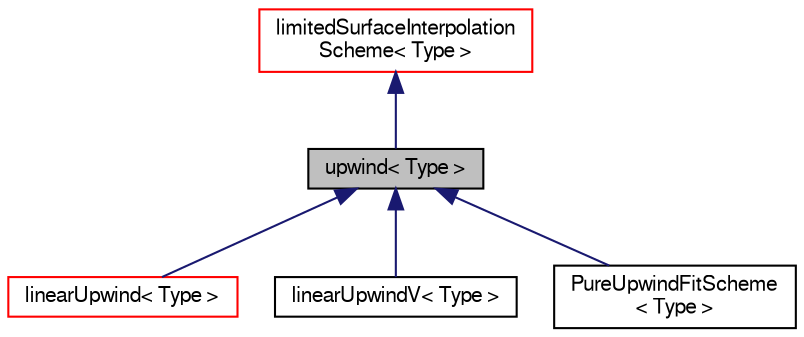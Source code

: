 digraph "upwind&lt; Type &gt;"
{
  bgcolor="transparent";
  edge [fontname="FreeSans",fontsize="10",labelfontname="FreeSans",labelfontsize="10"];
  node [fontname="FreeSans",fontsize="10",shape=record];
  Node0 [label="upwind\< Type \>",height=0.2,width=0.4,color="black", fillcolor="grey75", style="filled", fontcolor="black"];
  Node1 -> Node0 [dir="back",color="midnightblue",fontsize="10",style="solid",fontname="FreeSans"];
  Node1 [label="limitedSurfaceInterpolation\lScheme\< Type \>",height=0.2,width=0.4,color="red",URL="$a23038.html",tooltip="Abstract base class for limited surface interpolation schemes. "];
  Node0 -> Node4 [dir="back",color="midnightblue",fontsize="10",style="solid",fontname="FreeSans"];
  Node4 [label="linearUpwind\< Type \>",height=0.2,width=0.4,color="red",URL="$a23194.html",tooltip="linearUpwind interpolation scheme class derived from upwind and returns upwind weighting factors and ..."];
  Node0 -> Node6 [dir="back",color="midnightblue",fontsize="10",style="solid",fontname="FreeSans"];
  Node6 [label="linearUpwindV\< Type \>",height=0.2,width=0.4,color="black",URL="$a23198.html",tooltip="linearUpwindV interpolation scheme class derived from upwind and returns upwind weighting factors but..."];
  Node0 -> Node7 [dir="back",color="midnightblue",fontsize="10",style="solid",fontname="FreeSans"];
  Node7 [label="PureUpwindFitScheme\l\< Type \>",height=0.2,width=0.4,color="black",URL="$a23230.html",tooltip="Upwind biased fit surface interpolation scheme that applies an explicit correction to upwind..."];
}
